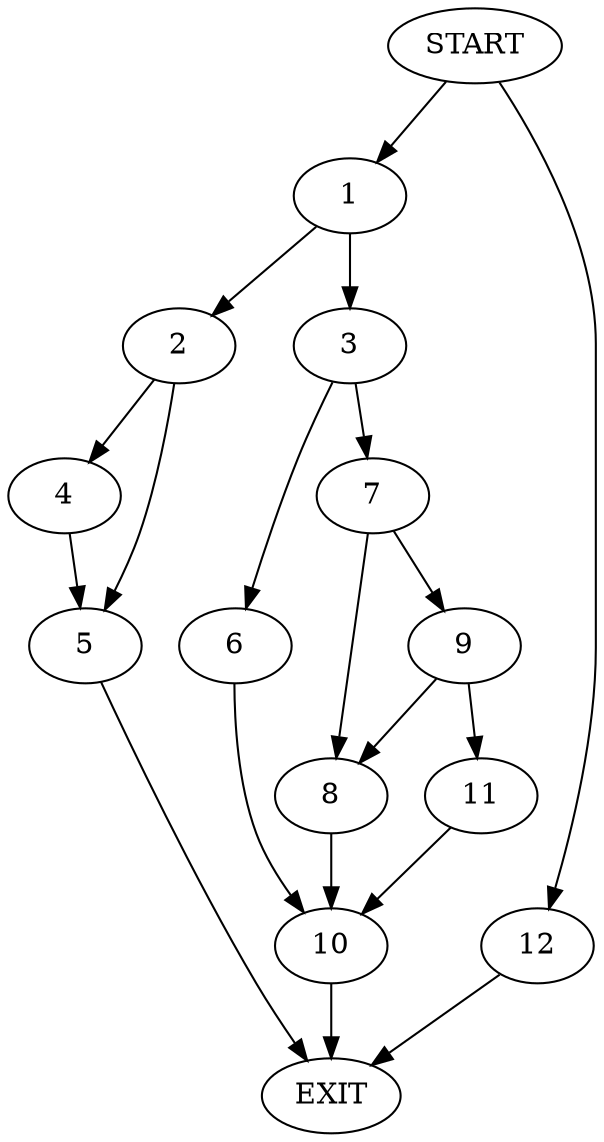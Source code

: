 digraph {
0 [label="START"]
13 [label="EXIT"]
0 -> 1
1 -> 2
1 -> 3
2 -> 4
2 -> 5
3 -> 6
3 -> 7
4 -> 5
5 -> 13
7 -> 8
7 -> 9
6 -> 10
10 -> 13
8 -> 10
9 -> 8
9 -> 11
11 -> 10
0 -> 12
12 -> 13
}
